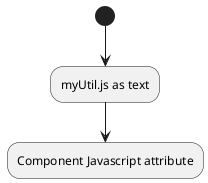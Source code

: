 @startuml
(*) --> "myUtil.js as text"
"myUtil.js as text" --> "Component Javascript attribute"
@enduml
